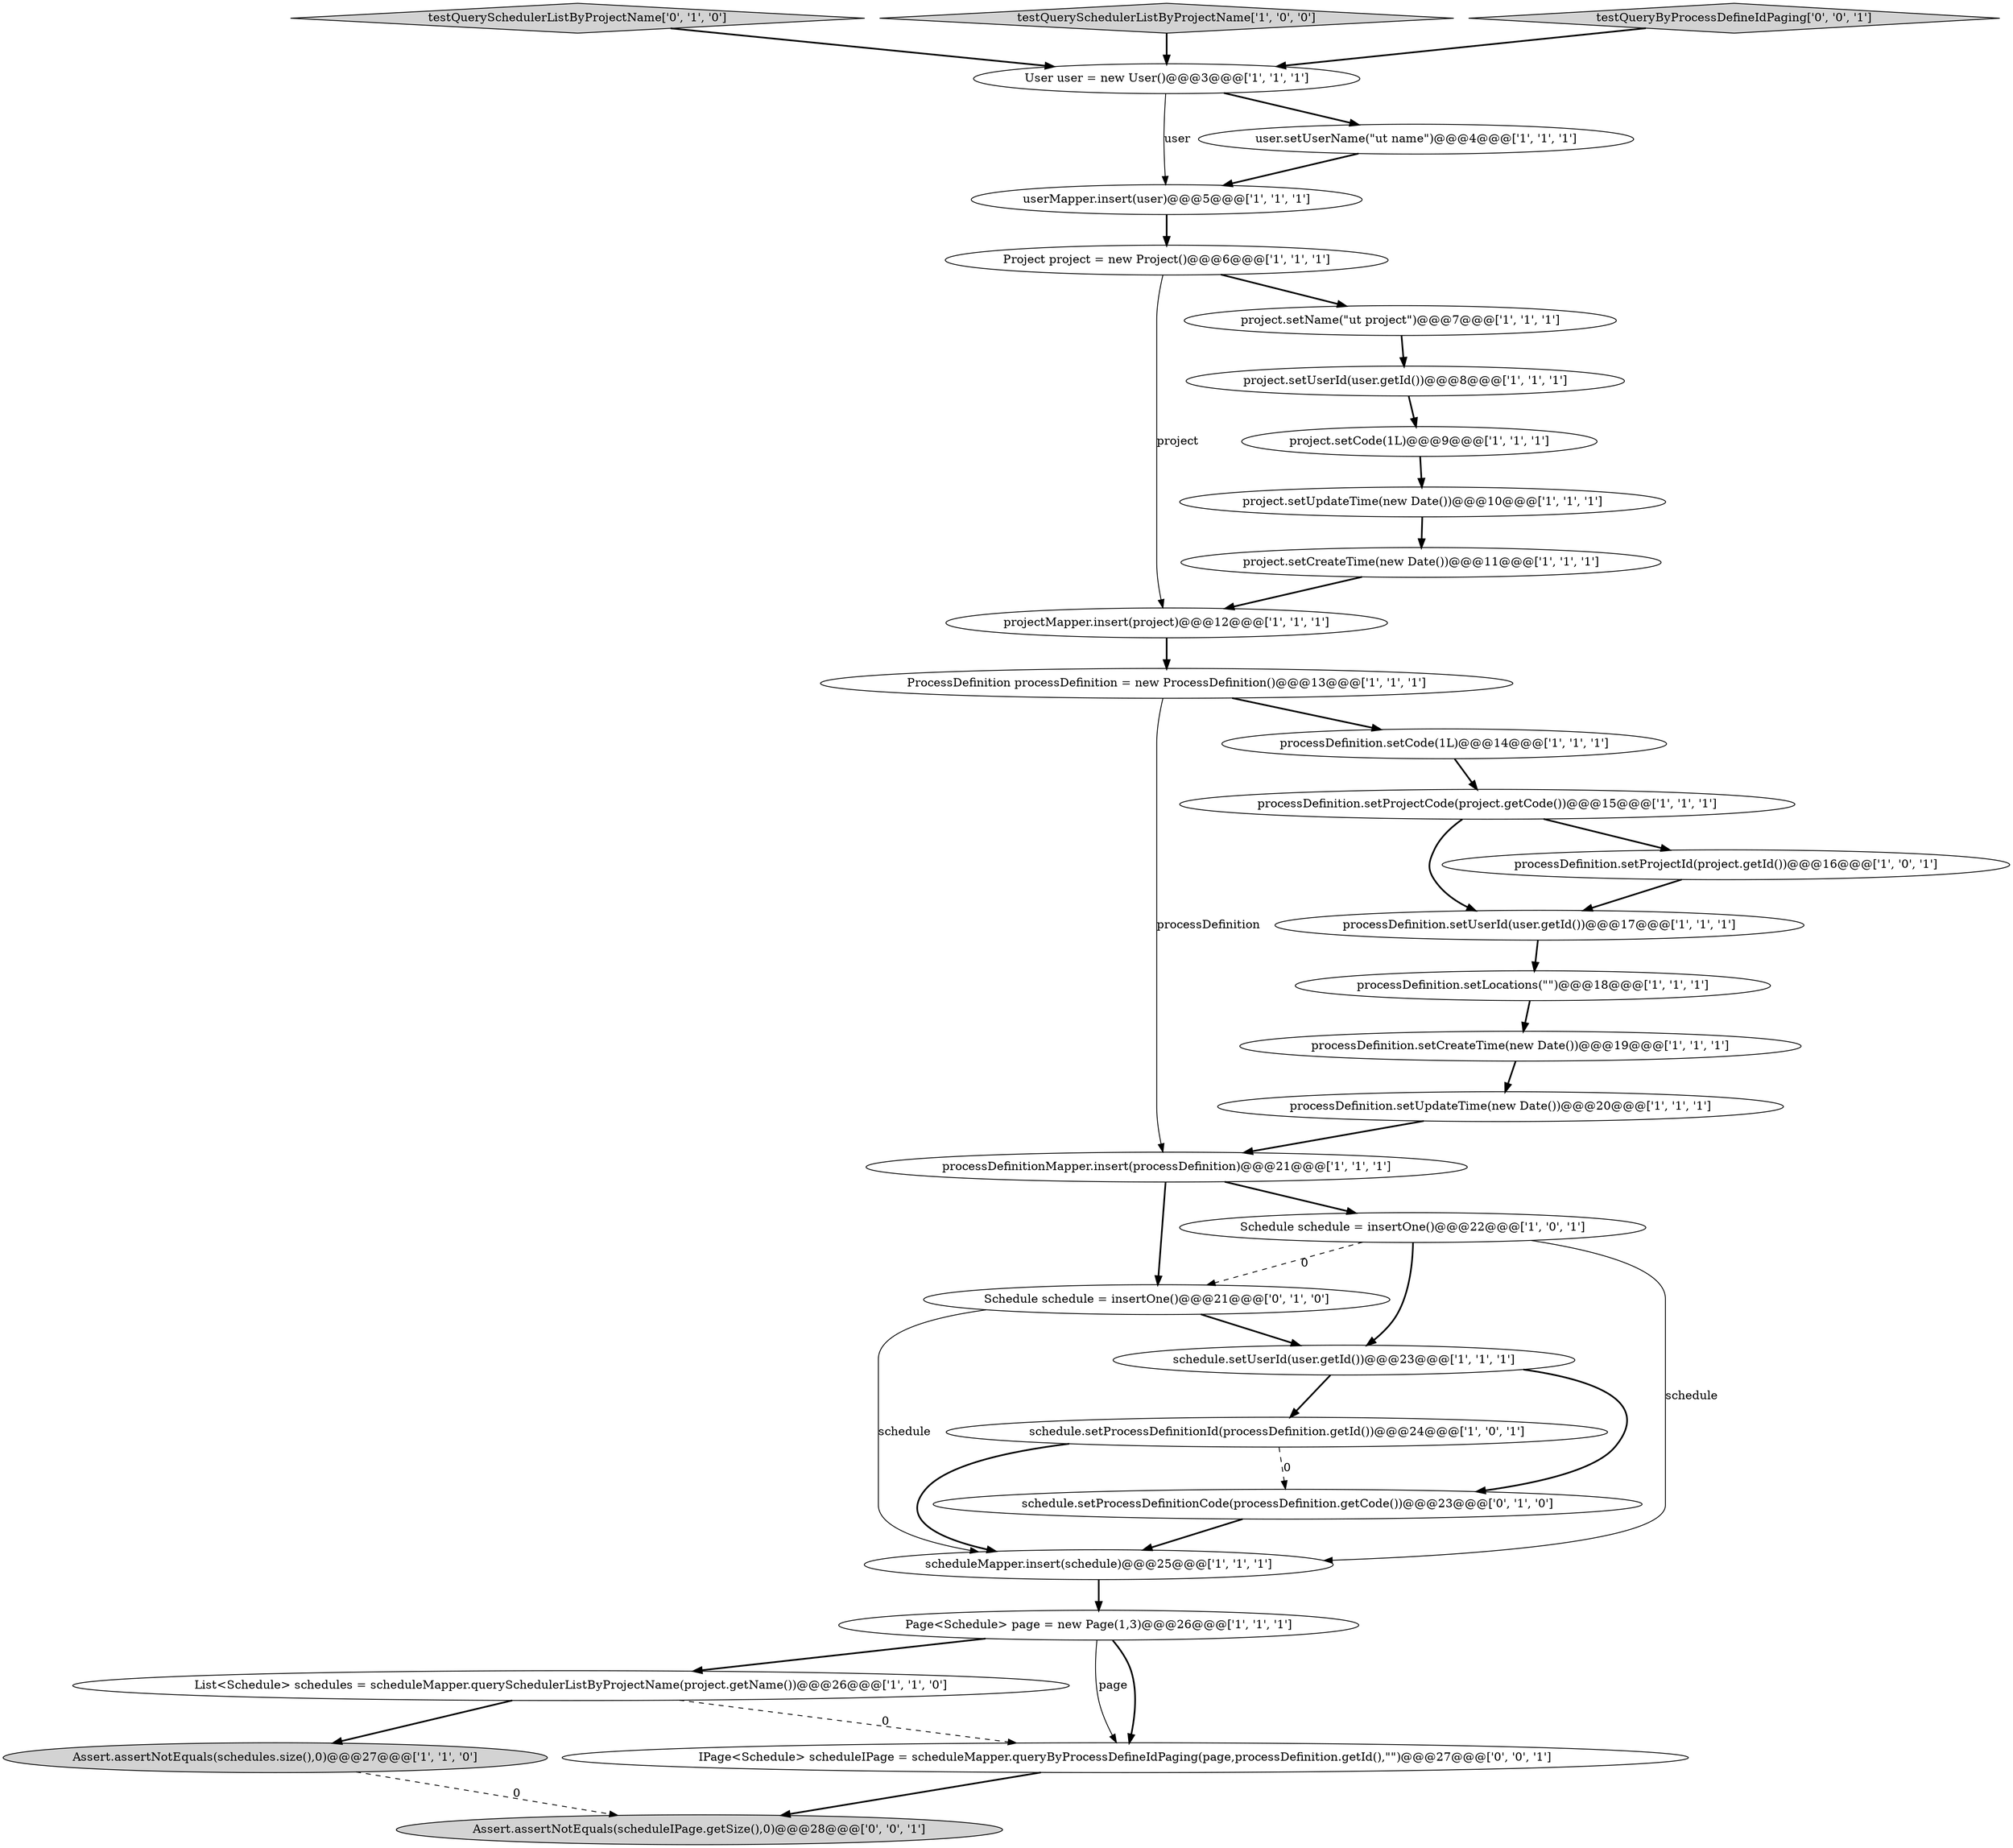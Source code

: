 digraph {
2 [style = filled, label = "ProcessDefinition processDefinition = new ProcessDefinition()@@@13@@@['1', '1', '1']", fillcolor = white, shape = ellipse image = "AAA0AAABBB1BBB"];
15 [style = filled, label = "processDefinition.setCode(1L)@@@14@@@['1', '1', '1']", fillcolor = white, shape = ellipse image = "AAA0AAABBB1BBB"];
9 [style = filled, label = "project.setCode(1L)@@@9@@@['1', '1', '1']", fillcolor = white, shape = ellipse image = "AAA0AAABBB1BBB"];
18 [style = filled, label = "scheduleMapper.insert(schedule)@@@25@@@['1', '1', '1']", fillcolor = white, shape = ellipse image = "AAA0AAABBB1BBB"];
5 [style = filled, label = "processDefinition.setCreateTime(new Date())@@@19@@@['1', '1', '1']", fillcolor = white, shape = ellipse image = "AAA0AAABBB1BBB"];
30 [style = filled, label = "IPage<Schedule> scheduleIPage = scheduleMapper.queryByProcessDefineIdPaging(page,processDefinition.getId(),\"\")@@@27@@@['0', '0', '1']", fillcolor = white, shape = ellipse image = "AAA0AAABBB3BBB"];
6 [style = filled, label = "processDefinition.setLocations(\"\")@@@18@@@['1', '1', '1']", fillcolor = white, shape = ellipse image = "AAA0AAABBB1BBB"];
11 [style = filled, label = "project.setUserId(user.getId())@@@8@@@['1', '1', '1']", fillcolor = white, shape = ellipse image = "AAA0AAABBB1BBB"];
25 [style = filled, label = "processDefinitionMapper.insert(processDefinition)@@@21@@@['1', '1', '1']", fillcolor = white, shape = ellipse image = "AAA0AAABBB1BBB"];
1 [style = filled, label = "schedule.setUserId(user.getId())@@@23@@@['1', '1', '1']", fillcolor = white, shape = ellipse image = "AAA0AAABBB1BBB"];
14 [style = filled, label = "Assert.assertNotEquals(schedules.size(),0)@@@27@@@['1', '1', '0']", fillcolor = lightgray, shape = ellipse image = "AAA0AAABBB1BBB"];
27 [style = filled, label = "testQuerySchedulerListByProjectName['0', '1', '0']", fillcolor = lightgray, shape = diamond image = "AAA0AAABBB2BBB"];
4 [style = filled, label = "testQuerySchedulerListByProjectName['1', '0', '0']", fillcolor = lightgray, shape = diamond image = "AAA0AAABBB1BBB"];
10 [style = filled, label = "Project project = new Project()@@@6@@@['1', '1', '1']", fillcolor = white, shape = ellipse image = "AAA0AAABBB1BBB"];
26 [style = filled, label = "processDefinition.setProjectId(project.getId())@@@16@@@['1', '0', '1']", fillcolor = white, shape = ellipse image = "AAA0AAABBB1BBB"];
8 [style = filled, label = "User user = new User()@@@3@@@['1', '1', '1']", fillcolor = white, shape = ellipse image = "AAA0AAABBB1BBB"];
20 [style = filled, label = "projectMapper.insert(project)@@@12@@@['1', '1', '1']", fillcolor = white, shape = ellipse image = "AAA0AAABBB1BBB"];
28 [style = filled, label = "schedule.setProcessDefinitionCode(processDefinition.getCode())@@@23@@@['0', '1', '0']", fillcolor = white, shape = ellipse image = "AAA1AAABBB2BBB"];
0 [style = filled, label = "project.setName(\"ut project\")@@@7@@@['1', '1', '1']", fillcolor = white, shape = ellipse image = "AAA0AAABBB1BBB"];
19 [style = filled, label = "project.setUpdateTime(new Date())@@@10@@@['1', '1', '1']", fillcolor = white, shape = ellipse image = "AAA0AAABBB1BBB"];
17 [style = filled, label = "project.setCreateTime(new Date())@@@11@@@['1', '1', '1']", fillcolor = white, shape = ellipse image = "AAA0AAABBB1BBB"];
22 [style = filled, label = "List<Schedule> schedules = scheduleMapper.querySchedulerListByProjectName(project.getName())@@@26@@@['1', '1', '0']", fillcolor = white, shape = ellipse image = "AAA0AAABBB1BBB"];
32 [style = filled, label = "testQueryByProcessDefineIdPaging['0', '0', '1']", fillcolor = lightgray, shape = diamond image = "AAA0AAABBB3BBB"];
29 [style = filled, label = "Schedule schedule = insertOne()@@@21@@@['0', '1', '0']", fillcolor = white, shape = ellipse image = "AAA1AAABBB2BBB"];
21 [style = filled, label = "processDefinition.setProjectCode(project.getCode())@@@15@@@['1', '1', '1']", fillcolor = white, shape = ellipse image = "AAA0AAABBB1BBB"];
24 [style = filled, label = "processDefinition.setUpdateTime(new Date())@@@20@@@['1', '1', '1']", fillcolor = white, shape = ellipse image = "AAA0AAABBB1BBB"];
23 [style = filled, label = "userMapper.insert(user)@@@5@@@['1', '1', '1']", fillcolor = white, shape = ellipse image = "AAA0AAABBB1BBB"];
12 [style = filled, label = "schedule.setProcessDefinitionId(processDefinition.getId())@@@24@@@['1', '0', '1']", fillcolor = white, shape = ellipse image = "AAA0AAABBB1BBB"];
13 [style = filled, label = "Page<Schedule> page = new Page(1,3)@@@26@@@['1', '1', '1']", fillcolor = white, shape = ellipse image = "AAA0AAABBB1BBB"];
31 [style = filled, label = "Assert.assertNotEquals(scheduleIPage.getSize(),0)@@@28@@@['0', '0', '1']", fillcolor = lightgray, shape = ellipse image = "AAA0AAABBB3BBB"];
3 [style = filled, label = "user.setUserName(\"ut name\")@@@4@@@['1', '1', '1']", fillcolor = white, shape = ellipse image = "AAA0AAABBB1BBB"];
7 [style = filled, label = "processDefinition.setUserId(user.getId())@@@17@@@['1', '1', '1']", fillcolor = white, shape = ellipse image = "AAA0AAABBB1BBB"];
16 [style = filled, label = "Schedule schedule = insertOne()@@@22@@@['1', '0', '1']", fillcolor = white, shape = ellipse image = "AAA0AAABBB1BBB"];
9->19 [style = bold, label=""];
29->18 [style = solid, label="schedule"];
25->29 [style = bold, label=""];
16->18 [style = solid, label="schedule"];
13->30 [style = bold, label=""];
23->10 [style = bold, label=""];
12->28 [style = dashed, label="0"];
22->30 [style = dashed, label="0"];
1->12 [style = bold, label=""];
1->28 [style = bold, label=""];
13->22 [style = bold, label=""];
7->6 [style = bold, label=""];
18->13 [style = bold, label=""];
11->9 [style = bold, label=""];
2->25 [style = solid, label="processDefinition"];
15->21 [style = bold, label=""];
4->8 [style = bold, label=""];
10->20 [style = solid, label="project"];
17->20 [style = bold, label=""];
0->11 [style = bold, label=""];
8->23 [style = solid, label="user"];
8->3 [style = bold, label=""];
30->31 [style = bold, label=""];
3->23 [style = bold, label=""];
27->8 [style = bold, label=""];
14->31 [style = dashed, label="0"];
25->16 [style = bold, label=""];
16->1 [style = bold, label=""];
21->26 [style = bold, label=""];
5->24 [style = bold, label=""];
22->14 [style = bold, label=""];
32->8 [style = bold, label=""];
19->17 [style = bold, label=""];
12->18 [style = bold, label=""];
28->18 [style = bold, label=""];
6->5 [style = bold, label=""];
21->7 [style = bold, label=""];
26->7 [style = bold, label=""];
13->30 [style = solid, label="page"];
24->25 [style = bold, label=""];
20->2 [style = bold, label=""];
29->1 [style = bold, label=""];
16->29 [style = dashed, label="0"];
2->15 [style = bold, label=""];
10->0 [style = bold, label=""];
}
